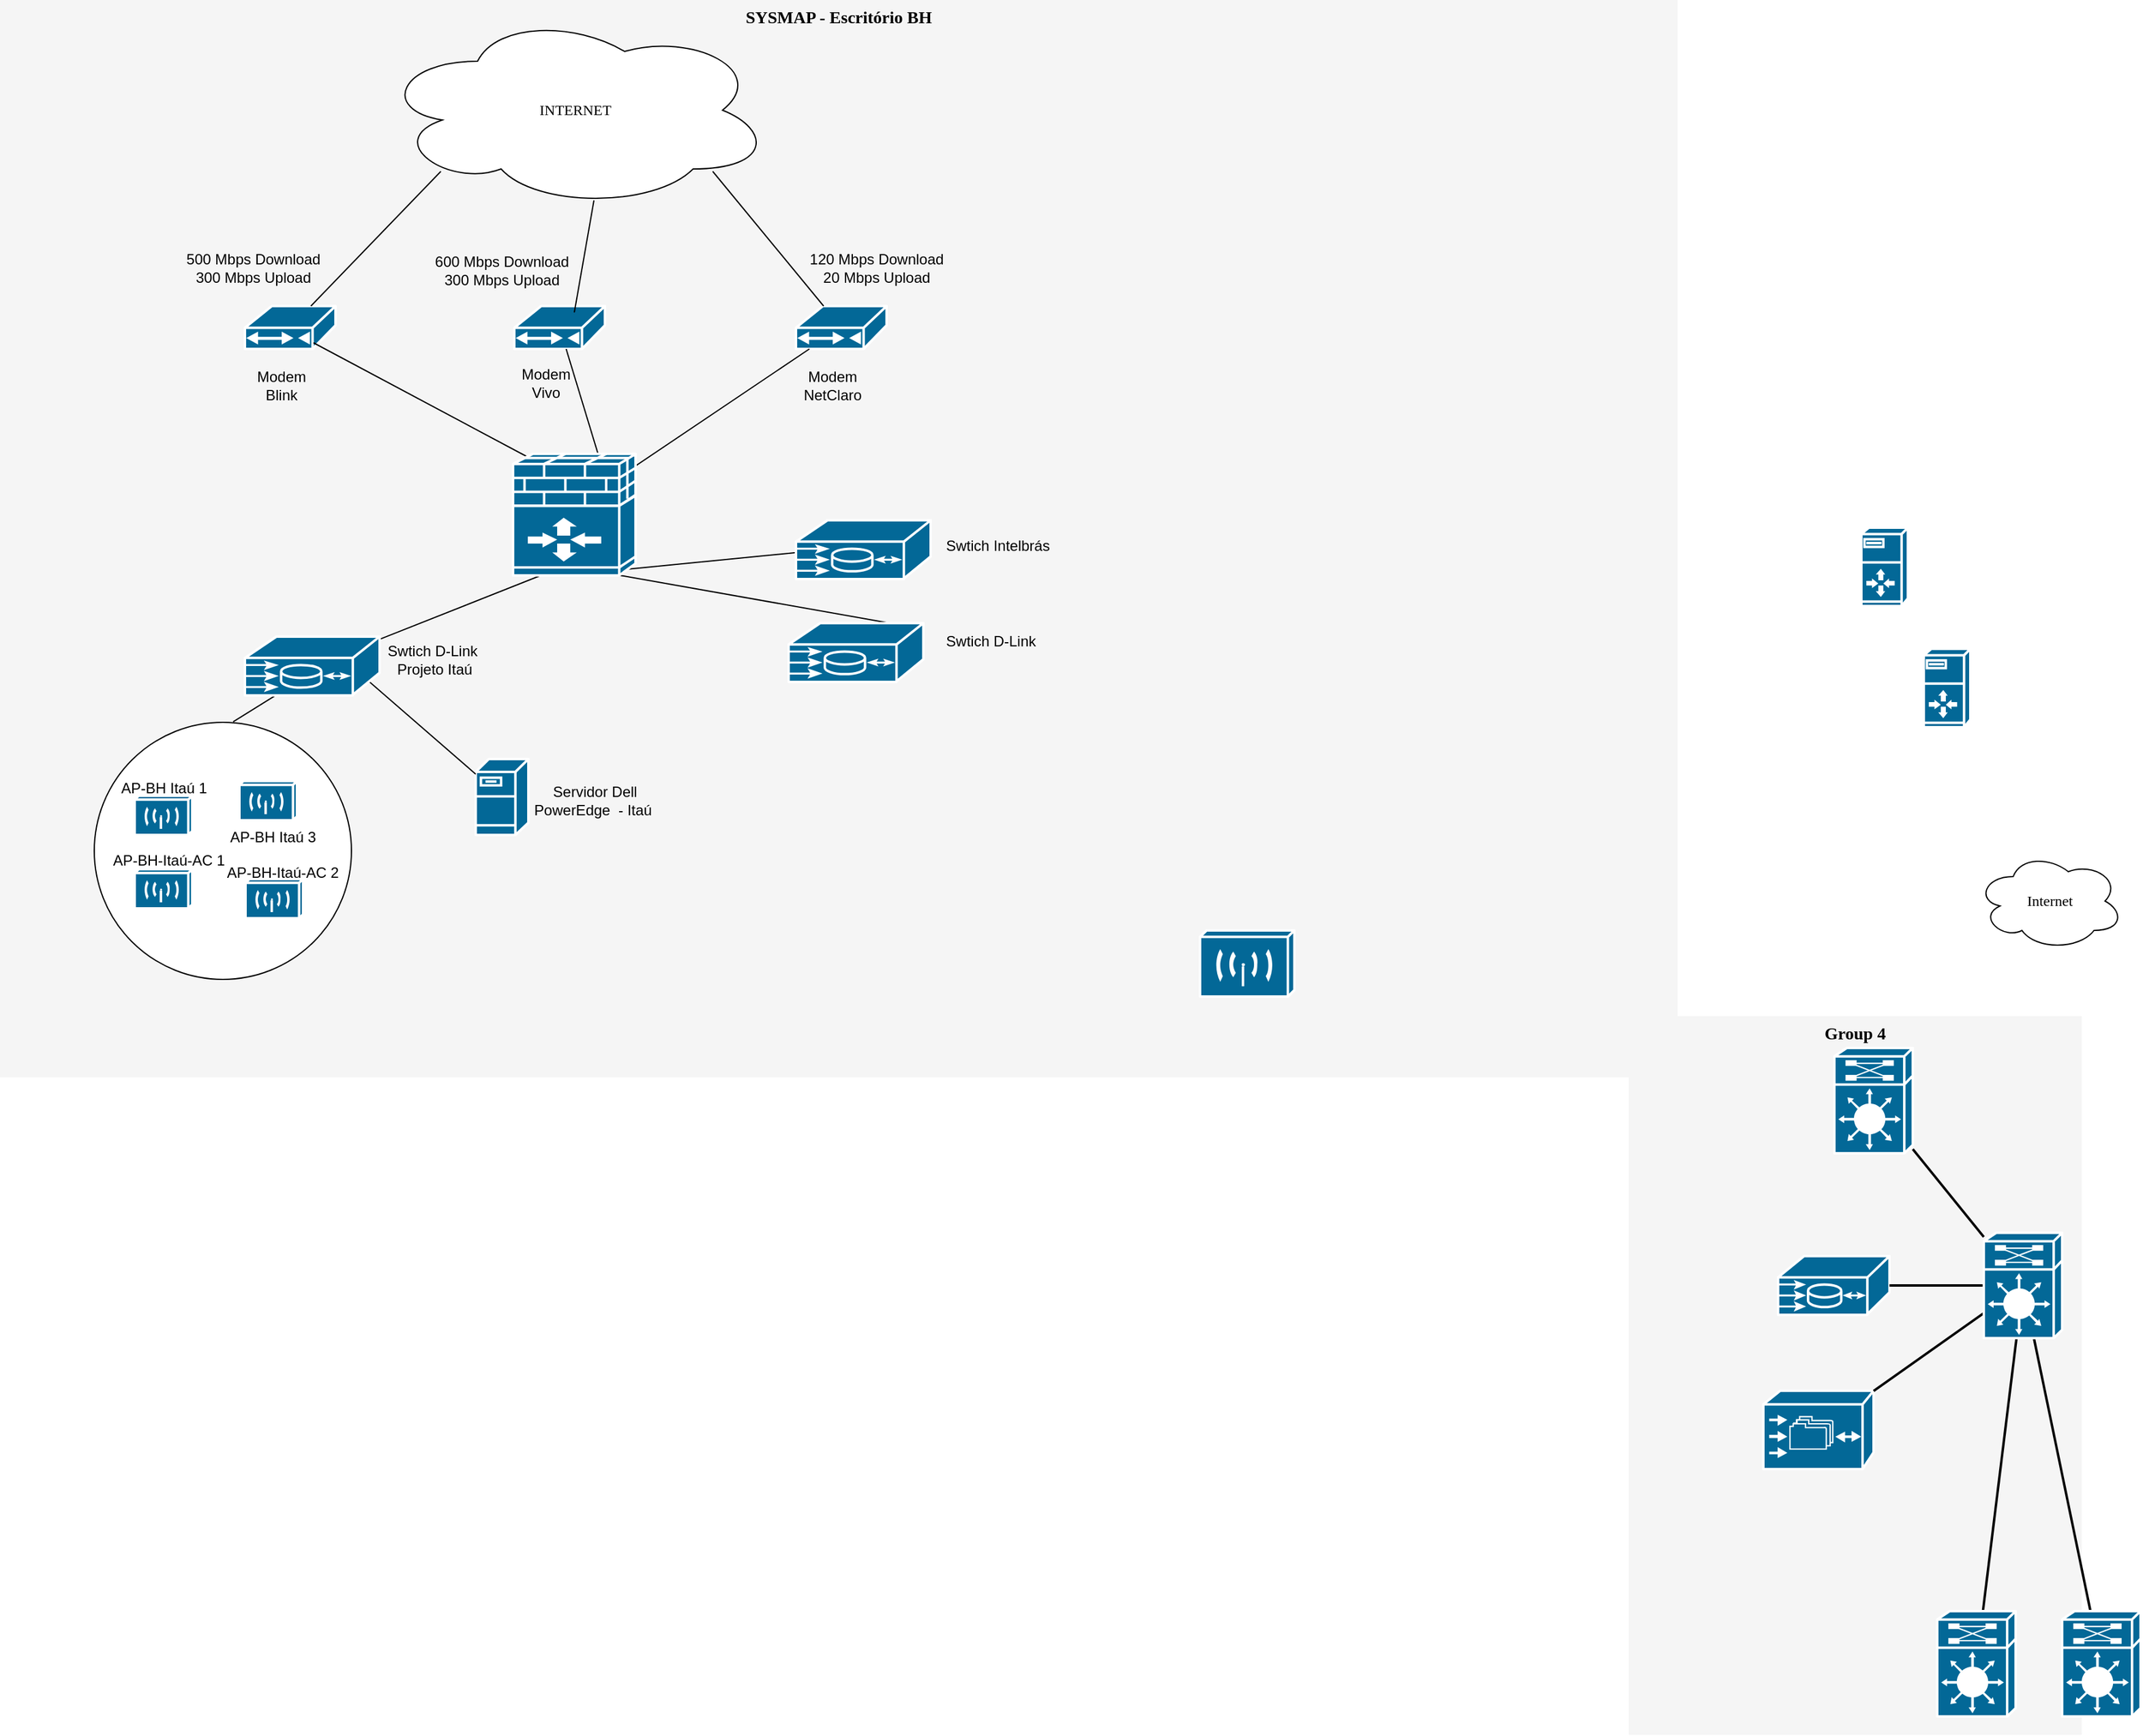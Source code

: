 <mxfile version="23.1.5" type="github">
  <diagram name="Page-1" id="c37626ed-c26b-45fb-9056-f9ebc6bb27b6">
    <mxGraphModel dx="2534" dy="748" grid="1" gridSize="10" guides="1" tooltips="1" connect="1" arrows="1" fold="1" page="1" pageScale="1" pageWidth="1100" pageHeight="850" background="none" math="0" shadow="0">
      <root>
        <mxCell id="0" />
        <mxCell id="1" parent="0" />
        <mxCell id="1c7a67bf8fd3230f-83" value="SYSMAP - Escritório BH" style="whiteSpace=wrap;html=1;rounded=0;shadow=0;comic=0;strokeWidth=1;fontFamily=Verdana;fontSize=14;fillColor=#f5f5f5;strokeColor=none;verticalAlign=top;fontStyle=1" parent="1" vertex="1">
          <mxGeometry x="-60" width="1370" height="880" as="geometry" />
        </mxCell>
        <mxCell id="dWeeruLZoZ9HQvfYhUeR-41" value="" style="ellipse;whiteSpace=wrap;html=1;aspect=fixed;" vertex="1" parent="1">
          <mxGeometry x="17" y="590" width="210" height="210" as="geometry" />
        </mxCell>
        <mxCell id="1c7a67bf8fd3230f-82" value="Group 4" style="whiteSpace=wrap;html=1;rounded=0;shadow=0;comic=0;strokeWidth=1;fontFamily=Verdana;fontSize=14;fillColor=#f5f5f5;strokeColor=none;fontStyle=1;verticalAlign=top;" parent="1" vertex="1">
          <mxGeometry x="1270" y="830" width="370" height="587" as="geometry" />
        </mxCell>
        <mxCell id="1c7a67bf8fd3230f-11" value="" style="shape=mxgraph.cisco.servers.server_with_router;html=1;dashed=0;fillColor=#036897;strokeColor=#ffffff;strokeWidth=2;verticalLabelPosition=bottom;verticalAlign=top;rounded=0;shadow=0;comic=0;fontFamily=Verdana;fontSize=12;" parent="1" vertex="1">
          <mxGeometry x="1460" y="431" width="38" height="64" as="geometry" />
        </mxCell>
        <mxCell id="1c7a67bf8fd3230f-12" value="" style="shape=mxgraph.cisco.servers.server_with_router;html=1;dashed=0;fillColor=#036897;strokeColor=#ffffff;strokeWidth=2;verticalLabelPosition=bottom;verticalAlign=top;rounded=0;shadow=0;comic=0;fontFamily=Verdana;fontSize=12;" parent="1" vertex="1">
          <mxGeometry x="1511" y="530" width="38" height="64" as="geometry" />
        </mxCell>
        <mxCell id="1c7a67bf8fd3230f-13" value="INTERNET" style="ellipse;shape=cloud;whiteSpace=wrap;html=1;rounded=0;shadow=0;comic=0;strokeWidth=1;fontFamily=Verdana;fontSize=12;" parent="1" vertex="1">
          <mxGeometry x="250" y="10" width="320" height="160" as="geometry" />
        </mxCell>
        <mxCell id="1c7a67bf8fd3230f-15" value="Internet" style="ellipse;shape=cloud;whiteSpace=wrap;html=1;rounded=0;shadow=0;comic=0;strokeWidth=1;fontFamily=Verdana;fontSize=12;" parent="1" vertex="1">
          <mxGeometry x="1554" y="696" width="120" height="80" as="geometry" />
        </mxCell>
        <mxCell id="1c7a67bf8fd3230f-59" style="edgeStyle=none;html=1;labelBackgroundColor=none;startFill=0;endArrow=none;endFill=0;strokeWidth=2;fontFamily=Verdana;fontSize=12;" parent="1" source="1c7a67bf8fd3230f-18" target="1c7a67bf8fd3230f-27" edge="1">
          <mxGeometry relative="1" as="geometry" />
        </mxCell>
        <mxCell id="1c7a67bf8fd3230f-18" value="" style="shape=mxgraph.cisco.misc.route_switch_processor;html=1;dashed=0;fillColor=#036897;strokeColor=#ffffff;strokeWidth=2;verticalLabelPosition=bottom;verticalAlign=top;rounded=0;shadow=0;comic=0;fontFamily=Verdana;fontSize=12;" parent="1" vertex="1">
          <mxGeometry x="1438" y="856" width="64" height="86" as="geometry" />
        </mxCell>
        <mxCell id="1c7a67bf8fd3230f-25" value="" style="shape=mxgraph.cisco.misc.me1100;html=1;dashed=0;fillColor=#036897;strokeColor=#ffffff;strokeWidth=2;verticalLabelPosition=bottom;verticalAlign=top;rounded=0;shadow=0;comic=0;fontFamily=Verdana;fontSize=12;" parent="1" vertex="1">
          <mxGeometry x="1392" y="1026" width="91" height="48" as="geometry" />
        </mxCell>
        <mxCell id="1c7a67bf8fd3230f-26" value="" style="shape=mxgraph.cisco.storage.cisco_file_engine;html=1;dashed=0;fillColor=#036897;strokeColor=#ffffff;strokeWidth=2;verticalLabelPosition=bottom;verticalAlign=top;rounded=0;shadow=0;comic=0;fontFamily=Verdana;fontSize=12;" parent="1" vertex="1">
          <mxGeometry x="1380" y="1136" width="90" height="64" as="geometry" />
        </mxCell>
        <mxCell id="1c7a67bf8fd3230f-71" style="edgeStyle=none;html=1;labelBackgroundColor=none;startFill=0;endArrow=none;endFill=0;strokeWidth=2;fontFamily=Verdana;fontSize=12;" parent="1" source="1c7a67bf8fd3230f-27" target="1c7a67bf8fd3230f-25" edge="1">
          <mxGeometry relative="1" as="geometry" />
        </mxCell>
        <mxCell id="1c7a67bf8fd3230f-72" style="edgeStyle=none;html=1;labelBackgroundColor=none;startFill=0;endArrow=none;endFill=0;strokeWidth=2;fontFamily=Verdana;fontSize=12;" parent="1" source="1c7a67bf8fd3230f-27" target="1c7a67bf8fd3230f-26" edge="1">
          <mxGeometry relative="1" as="geometry" />
        </mxCell>
        <mxCell id="1c7a67bf8fd3230f-73" style="edgeStyle=none;html=1;labelBackgroundColor=none;startFill=0;endArrow=none;endFill=0;strokeWidth=2;fontFamily=Verdana;fontSize=12;" parent="1" source="1c7a67bf8fd3230f-27" target="1c7a67bf8fd3230f-35" edge="1">
          <mxGeometry relative="1" as="geometry" />
        </mxCell>
        <mxCell id="1c7a67bf8fd3230f-74" style="edgeStyle=none;html=1;labelBackgroundColor=none;startFill=0;endArrow=none;endFill=0;strokeWidth=2;fontFamily=Verdana;fontSize=12;" parent="1" source="1c7a67bf8fd3230f-27" target="1c7a67bf8fd3230f-34" edge="1">
          <mxGeometry relative="1" as="geometry" />
        </mxCell>
        <mxCell id="1c7a67bf8fd3230f-27" value="" style="shape=mxgraph.cisco.misc.route_switch_processor;html=1;dashed=0;fillColor=#036897;strokeColor=#ffffff;strokeWidth=2;verticalLabelPosition=bottom;verticalAlign=top;rounded=0;shadow=0;comic=0;fontFamily=Verdana;fontSize=12;" parent="1" vertex="1">
          <mxGeometry x="1560" y="1007" width="64" height="86" as="geometry" />
        </mxCell>
        <mxCell id="1c7a67bf8fd3230f-34" value="" style="shape=mxgraph.cisco.misc.route_switch_processor;html=1;dashed=0;fillColor=#036897;strokeColor=#ffffff;strokeWidth=2;verticalLabelPosition=bottom;verticalAlign=top;rounded=0;shadow=0;comic=0;fontFamily=Verdana;fontSize=12;" parent="1" vertex="1">
          <mxGeometry x="1522" y="1316" width="64" height="86" as="geometry" />
        </mxCell>
        <mxCell id="1c7a67bf8fd3230f-35" value="" style="shape=mxgraph.cisco.misc.route_switch_processor;html=1;dashed=0;fillColor=#036897;strokeColor=#ffffff;strokeWidth=2;verticalLabelPosition=bottom;verticalAlign=top;rounded=0;shadow=0;comic=0;fontFamily=Verdana;fontSize=12;" parent="1" vertex="1">
          <mxGeometry x="1624" y="1316" width="64" height="86" as="geometry" />
        </mxCell>
        <mxCell id="dWeeruLZoZ9HQvfYhUeR-1" value="" style="shape=mxgraph.cisco.modems_and_phones.cable_modem;sketch=0;html=1;pointerEvents=1;dashed=0;fillColor=#036897;strokeColor=#ffffff;strokeWidth=2;verticalLabelPosition=bottom;verticalAlign=top;align=center;outlineConnect=0;" vertex="1" parent="1">
          <mxGeometry x="140" y="250" width="74" height="35" as="geometry" />
        </mxCell>
        <mxCell id="dWeeruLZoZ9HQvfYhUeR-2" value="" style="shape=mxgraph.cisco.modems_and_phones.cable_modem;sketch=0;html=1;pointerEvents=1;dashed=0;fillColor=#036897;strokeColor=#ffffff;strokeWidth=2;verticalLabelPosition=bottom;verticalAlign=top;align=center;outlineConnect=0;" vertex="1" parent="1">
          <mxGeometry x="590" y="250" width="74" height="35" as="geometry" />
        </mxCell>
        <mxCell id="dWeeruLZoZ9HQvfYhUeR-3" value="" style="shape=mxgraph.cisco.modems_and_phones.cable_modem;sketch=0;html=1;pointerEvents=1;dashed=0;fillColor=#036897;strokeColor=#ffffff;strokeWidth=2;verticalLabelPosition=bottom;verticalAlign=top;align=center;outlineConnect=0;" vertex="1" parent="1">
          <mxGeometry x="360" y="250" width="74" height="35" as="geometry" />
        </mxCell>
        <mxCell id="dWeeruLZoZ9HQvfYhUeR-5" value="Modem Blink" style="text;strokeColor=none;align=center;fillColor=none;html=1;verticalAlign=middle;whiteSpace=wrap;rounded=0;" vertex="1" parent="1">
          <mxGeometry x="140" y="300" width="60" height="30" as="geometry" />
        </mxCell>
        <mxCell id="dWeeruLZoZ9HQvfYhUeR-6" value="Modem Vivo" style="text;strokeColor=none;align=center;fillColor=none;html=1;verticalAlign=middle;whiteSpace=wrap;rounded=0;" vertex="1" parent="1">
          <mxGeometry x="356" y="298" width="60" height="30" as="geometry" />
        </mxCell>
        <mxCell id="dWeeruLZoZ9HQvfYhUeR-7" value="Modem NetClaro" style="text;strokeColor=none;align=center;fillColor=none;html=1;verticalAlign=middle;whiteSpace=wrap;rounded=0;" vertex="1" parent="1">
          <mxGeometry x="590" y="300" width="60" height="30" as="geometry" />
        </mxCell>
        <mxCell id="dWeeruLZoZ9HQvfYhUeR-8" value="120 Mbps Download&lt;br&gt;20 Mbps Upload" style="text;strokeColor=none;align=center;fillColor=none;html=1;verticalAlign=middle;whiteSpace=wrap;rounded=0;" vertex="1" parent="1">
          <mxGeometry x="590" y="189" width="132" height="60" as="geometry" />
        </mxCell>
        <mxCell id="dWeeruLZoZ9HQvfYhUeR-9" value="500 Mbps Download&lt;br&gt;300 Mbps Upload" style="text;strokeColor=none;align=center;fillColor=none;html=1;verticalAlign=middle;whiteSpace=wrap;rounded=0;" vertex="1" parent="1">
          <mxGeometry x="81" y="189" width="132" height="60" as="geometry" />
        </mxCell>
        <mxCell id="dWeeruLZoZ9HQvfYhUeR-10" value="600 Mbps Download&lt;br&gt;300 Mbps Upload" style="text;strokeColor=none;align=center;fillColor=none;html=1;verticalAlign=middle;whiteSpace=wrap;rounded=0;" vertex="1" parent="1">
          <mxGeometry x="284" y="191" width="132" height="60" as="geometry" />
        </mxCell>
        <mxCell id="dWeeruLZoZ9HQvfYhUeR-12" value="" style="endArrow=none;html=1;rounded=0;" edge="1" parent="1" source="dWeeruLZoZ9HQvfYhUeR-1">
          <mxGeometry width="50" height="50" relative="1" as="geometry">
            <mxPoint x="250" y="190" as="sourcePoint" />
            <mxPoint x="300" y="140" as="targetPoint" />
          </mxGeometry>
        </mxCell>
        <mxCell id="dWeeruLZoZ9HQvfYhUeR-13" value="" style="endArrow=none;html=1;rounded=0;" edge="1" parent="1">
          <mxGeometry width="50" height="50" relative="1" as="geometry">
            <mxPoint x="425.019" y="163.694" as="sourcePoint" />
            <mxPoint x="409" y="255.191" as="targetPoint" />
          </mxGeometry>
        </mxCell>
        <mxCell id="dWeeruLZoZ9HQvfYhUeR-14" value="" style="endArrow=none;html=1;rounded=0;" edge="1" parent="1" target="dWeeruLZoZ9HQvfYhUeR-2">
          <mxGeometry width="50" height="50" relative="1" as="geometry">
            <mxPoint x="522.019" y="140.004" as="sourcePoint" />
            <mxPoint x="506" y="231.501" as="targetPoint" />
          </mxGeometry>
        </mxCell>
        <mxCell id="dWeeruLZoZ9HQvfYhUeR-15" value="" style="endArrow=none;html=1;rounded=0;exitX=0.86;exitY=0.2;exitDx=0;exitDy=0;exitPerimeter=0;" edge="1" parent="1" source="1c7a67bf8fd3230f-10" target="dWeeruLZoZ9HQvfYhUeR-2">
          <mxGeometry width="50" height="50" relative="1" as="geometry">
            <mxPoint x="560" y="410" as="sourcePoint" />
            <mxPoint x="610" y="360" as="targetPoint" />
          </mxGeometry>
        </mxCell>
        <mxCell id="dWeeruLZoZ9HQvfYhUeR-17" value="" style="endArrow=none;html=1;rounded=0;exitX=0.17;exitY=0.06;exitDx=0;exitDy=0;exitPerimeter=0;" edge="1" parent="1" source="1c7a67bf8fd3230f-10">
          <mxGeometry width="50" height="50" relative="1" as="geometry">
            <mxPoint x="40" y="385" as="sourcePoint" />
            <mxPoint x="196" y="280" as="targetPoint" />
          </mxGeometry>
        </mxCell>
        <mxCell id="dWeeruLZoZ9HQvfYhUeR-19" value="" style="endArrow=none;html=1;rounded=0;exitX=0.17;exitY=0.06;exitDx=0;exitDy=0;exitPerimeter=0;" edge="1" parent="1" target="dWeeruLZoZ9HQvfYhUeR-3">
          <mxGeometry width="50" height="50" relative="1" as="geometry">
            <mxPoint x="433" y="386" as="sourcePoint" />
            <mxPoint x="253" y="290" as="targetPoint" />
          </mxGeometry>
        </mxCell>
        <mxCell id="dWeeruLZoZ9HQvfYhUeR-23" value="Swtich D-Link&amp;nbsp;&lt;br&gt;Projeto Itaú" style="text;strokeColor=none;align=center;fillColor=none;html=1;verticalAlign=middle;whiteSpace=wrap;rounded=0;" vertex="1" parent="1">
          <mxGeometry x="250" y="524" width="90" height="30" as="geometry" />
        </mxCell>
        <mxCell id="dWeeruLZoZ9HQvfYhUeR-25" value="Swtich Intelbrás" style="text;strokeColor=none;align=center;fillColor=none;html=1;verticalAlign=middle;whiteSpace=wrap;rounded=0;" vertex="1" parent="1">
          <mxGeometry x="710" y="431" width="90" height="30" as="geometry" />
        </mxCell>
        <mxCell id="dWeeruLZoZ9HQvfYhUeR-27" value="Swtich D-Link&amp;nbsp;" style="text;strokeColor=none;align=center;fillColor=none;html=1;verticalAlign=middle;whiteSpace=wrap;rounded=0;" vertex="1" parent="1">
          <mxGeometry x="706" y="509" width="90" height="30" as="geometry" />
        </mxCell>
        <mxCell id="dWeeruLZoZ9HQvfYhUeR-28" value="" style="endArrow=none;html=1;rounded=0;" edge="1" parent="1" source="dWeeruLZoZ9HQvfYhUeR-22">
          <mxGeometry width="50" height="50" relative="1" as="geometry">
            <mxPoint x="443" y="559" as="sourcePoint" />
            <mxPoint x="412" y="458" as="targetPoint" />
          </mxGeometry>
        </mxCell>
        <mxCell id="dWeeruLZoZ9HQvfYhUeR-29" value="" style="endArrow=none;html=1;rounded=0;exitX=0.864;exitY=0.354;exitDx=0;exitDy=0;exitPerimeter=0;" edge="1" parent="1" source="dWeeruLZoZ9HQvfYhUeR-24">
          <mxGeometry width="50" height="50" relative="1" as="geometry">
            <mxPoint x="260" y="532" as="sourcePoint" />
            <mxPoint x="422" y="468" as="targetPoint" />
          </mxGeometry>
        </mxCell>
        <mxCell id="dWeeruLZoZ9HQvfYhUeR-24" value="" style="shape=mxgraph.cisco.misc.me1100;html=1;dashed=0;fillColor=#036897;strokeColor=#ffffff;strokeWidth=2;verticalLabelPosition=bottom;verticalAlign=top;rounded=0;shadow=0;comic=0;fontFamily=Verdana;fontSize=12;" vertex="1" parent="1">
          <mxGeometry x="590" y="425" width="110" height="48" as="geometry" />
        </mxCell>
        <mxCell id="dWeeruLZoZ9HQvfYhUeR-30" value="" style="endArrow=none;html=1;rounded=0;exitX=0.864;exitY=0.354;exitDx=0;exitDy=0;exitPerimeter=0;entryX=0.31;entryY=0.9;entryDx=0;entryDy=0;entryPerimeter=0;" edge="1" parent="1" target="1c7a67bf8fd3230f-10">
          <mxGeometry width="50" height="50" relative="1" as="geometry">
            <mxPoint x="678" y="511" as="sourcePoint" />
            <mxPoint x="415" y="537" as="targetPoint" />
          </mxGeometry>
        </mxCell>
        <mxCell id="dWeeruLZoZ9HQvfYhUeR-26" value="" style="shape=mxgraph.cisco.misc.me1100;html=1;dashed=0;fillColor=#036897;strokeColor=#ffffff;strokeWidth=2;verticalLabelPosition=bottom;verticalAlign=top;rounded=0;shadow=0;comic=0;fontFamily=Verdana;fontSize=12;" vertex="1" parent="1">
          <mxGeometry x="584" y="509" width="110" height="48" as="geometry" />
        </mxCell>
        <mxCell id="1c7a67bf8fd3230f-10" value="" style="shape=mxgraph.cisco.security.ios_firewall;html=1;dashed=0;fillColor=#036897;strokeColor=#ffffff;strokeWidth=2;verticalLabelPosition=bottom;verticalAlign=top;rounded=0;shadow=0;comic=0;fontFamily=Verdana;fontSize=12;" parent="1" vertex="1">
          <mxGeometry x="359" y="370" width="100" height="100" as="geometry" />
        </mxCell>
        <mxCell id="dWeeruLZoZ9HQvfYhUeR-32" value="" style="shape=mxgraph.cisco.servers.fileserver;sketch=0;html=1;pointerEvents=1;dashed=0;fillColor=#036897;strokeColor=#ffffff;strokeWidth=2;verticalLabelPosition=bottom;verticalAlign=top;align=center;outlineConnect=0;" vertex="1" parent="1">
          <mxGeometry x="328.5" y="620" width="43" height="62" as="geometry" />
        </mxCell>
        <mxCell id="dWeeruLZoZ9HQvfYhUeR-33" value="Servidor Dell PowerEdge&amp;nbsp; - Itaú&amp;nbsp;" style="text;strokeColor=none;align=center;fillColor=none;html=1;verticalAlign=middle;whiteSpace=wrap;rounded=0;" vertex="1" parent="1">
          <mxGeometry x="372" y="639" width="108" height="30" as="geometry" />
        </mxCell>
        <mxCell id="dWeeruLZoZ9HQvfYhUeR-35" value="" style="endArrow=none;html=1;rounded=0;exitX=0.92;exitY=0.76;exitDx=0;exitDy=0;exitPerimeter=0;" edge="1" parent="1" source="dWeeruLZoZ9HQvfYhUeR-22" target="dWeeruLZoZ9HQvfYhUeR-32">
          <mxGeometry width="50" height="50" relative="1" as="geometry">
            <mxPoint x="260" y="532" as="sourcePoint" />
            <mxPoint x="422" y="468" as="targetPoint" />
          </mxGeometry>
        </mxCell>
        <mxCell id="dWeeruLZoZ9HQvfYhUeR-36" value="" style="shape=mxgraph.cisco.wireless.wireless_transport;sketch=0;html=1;pointerEvents=1;dashed=0;fillColor=#036897;strokeColor=#ffffff;strokeWidth=2;verticalLabelPosition=bottom;verticalAlign=top;align=center;outlineConnect=0;" vertex="1" parent="1">
          <mxGeometry x="920" y="760" width="77" height="54" as="geometry" />
        </mxCell>
        <mxCell id="dWeeruLZoZ9HQvfYhUeR-37" value="" style="shape=mxgraph.cisco.wireless.wireless_transport;sketch=0;html=1;pointerEvents=1;dashed=0;fillColor=#036897;strokeColor=#ffffff;strokeWidth=2;verticalLabelPosition=bottom;verticalAlign=top;align=center;outlineConnect=0;" vertex="1" parent="1">
          <mxGeometry x="50" y="650" width="47" height="32" as="geometry" />
        </mxCell>
        <mxCell id="dWeeruLZoZ9HQvfYhUeR-38" value="" style="shape=mxgraph.cisco.wireless.wireless_transport;sketch=0;html=1;pointerEvents=1;dashed=0;fillColor=#036897;strokeColor=#ffffff;strokeWidth=2;verticalLabelPosition=bottom;verticalAlign=top;align=center;outlineConnect=0;" vertex="1" parent="1">
          <mxGeometry x="140.5" y="718" width="47" height="32" as="geometry" />
        </mxCell>
        <mxCell id="dWeeruLZoZ9HQvfYhUeR-39" value="" style="shape=mxgraph.cisco.wireless.wireless_transport;sketch=0;html=1;pointerEvents=1;dashed=0;fillColor=#036897;strokeColor=#ffffff;strokeWidth=2;verticalLabelPosition=bottom;verticalAlign=top;align=center;outlineConnect=0;" vertex="1" parent="1">
          <mxGeometry x="135.5" y="638" width="47" height="32" as="geometry" />
        </mxCell>
        <mxCell id="dWeeruLZoZ9HQvfYhUeR-40" value="" style="shape=mxgraph.cisco.wireless.wireless_transport;sketch=0;html=1;pointerEvents=1;dashed=0;fillColor=#036897;strokeColor=#ffffff;strokeWidth=2;verticalLabelPosition=bottom;verticalAlign=top;align=center;outlineConnect=0;" vertex="1" parent="1">
          <mxGeometry x="50" y="710" width="47" height="32" as="geometry" />
        </mxCell>
        <mxCell id="dWeeruLZoZ9HQvfYhUeR-42" value="AP-BH Itaú 1" style="text;strokeColor=none;align=center;fillColor=none;html=1;verticalAlign=middle;whiteSpace=wrap;rounded=0;" vertex="1" parent="1">
          <mxGeometry x="28.5" y="629" width="90" height="30" as="geometry" />
        </mxCell>
        <mxCell id="dWeeruLZoZ9HQvfYhUeR-43" value="AP-BH Itaú 3" style="text;strokeColor=none;align=center;fillColor=none;html=1;verticalAlign=middle;whiteSpace=wrap;rounded=0;" vertex="1" parent="1">
          <mxGeometry x="117.5" y="669" width="90" height="30" as="geometry" />
        </mxCell>
        <mxCell id="dWeeruLZoZ9HQvfYhUeR-44" value="" style="endArrow=none;html=1;rounded=0;exitX=0.373;exitY=0.792;exitDx=0;exitDy=0;exitPerimeter=0;entryX=0.139;entryY=0.67;entryDx=0;entryDy=0;entryPerimeter=0;" edge="1" parent="1" source="dWeeruLZoZ9HQvfYhUeR-22" target="1c7a67bf8fd3230f-83">
          <mxGeometry width="50" height="50" relative="1" as="geometry">
            <mxPoint x="251" y="566" as="sourcePoint" />
            <mxPoint x="339" y="642" as="targetPoint" />
          </mxGeometry>
        </mxCell>
        <mxCell id="dWeeruLZoZ9HQvfYhUeR-22" value="" style="shape=mxgraph.cisco.misc.me1100;html=1;dashed=0;fillColor=#036897;strokeColor=#ffffff;strokeWidth=2;verticalLabelPosition=bottom;verticalAlign=top;rounded=0;shadow=0;comic=0;fontFamily=Verdana;fontSize=12;" vertex="1" parent="1">
          <mxGeometry x="140" y="520" width="110" height="48" as="geometry" />
        </mxCell>
        <mxCell id="dWeeruLZoZ9HQvfYhUeR-45" value="AP-BH-Itaú-AC 1" style="text;strokeColor=none;align=center;fillColor=none;html=1;verticalAlign=middle;whiteSpace=wrap;rounded=0;" vertex="1" parent="1">
          <mxGeometry x="24.5" y="688" width="105.5" height="30" as="geometry" />
        </mxCell>
        <mxCell id="dWeeruLZoZ9HQvfYhUeR-46" value="AP-BH-Itaú-AC 2" style="text;strokeColor=none;align=center;fillColor=none;html=1;verticalAlign=middle;whiteSpace=wrap;rounded=0;" vertex="1" parent="1">
          <mxGeometry x="117.5" y="698" width="105.5" height="30" as="geometry" />
        </mxCell>
      </root>
    </mxGraphModel>
  </diagram>
</mxfile>
